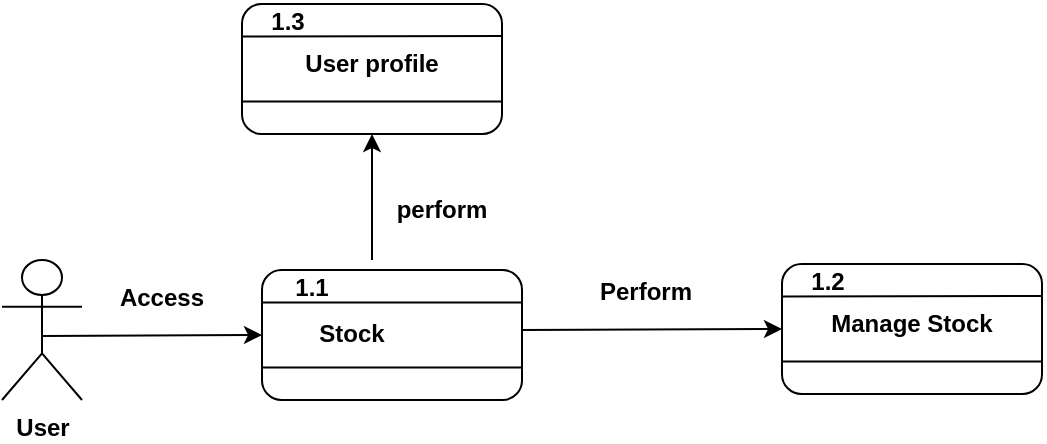 <mxfile version="20.3.0" type="device"><diagram id="sUgHEQyW1b2hfW-5Qa8A" name="Page-1"><mxGraphModel dx="868" dy="442" grid="1" gridSize="10" guides="1" tooltips="1" connect="1" arrows="1" fold="1" page="1" pageScale="1" pageWidth="850" pageHeight="1100" math="0" shadow="0"><root><mxCell id="0"/><mxCell id="1" parent="0"/><mxCell id="znTdzOMZUh60eW1wiyM2-5" value="&lt;b&gt;User&lt;/b&gt;" style="shape=umlActor;verticalLabelPosition=bottom;verticalAlign=top;html=1;outlineConnect=0;" parent="1" vertex="1"><mxGeometry x="120" y="210" width="40" height="70" as="geometry"/></mxCell><mxCell id="znTdzOMZUh60eW1wiyM2-10" value="" style="rounded=1;whiteSpace=wrap;html=1;" parent="1" vertex="1"><mxGeometry x="250" y="215" width="130" height="65" as="geometry"/></mxCell><mxCell id="znTdzOMZUh60eW1wiyM2-11" value="" style="endArrow=none;html=1;rounded=0;exitX=0;exitY=0.25;exitDx=0;exitDy=0;entryX=1;entryY=0.25;entryDx=0;entryDy=0;" parent="1" source="znTdzOMZUh60eW1wiyM2-10" target="znTdzOMZUh60eW1wiyM2-10" edge="1"><mxGeometry width="50" height="50" relative="1" as="geometry"><mxPoint x="380" y="260" as="sourcePoint"/><mxPoint x="350" y="230" as="targetPoint"/></mxGeometry></mxCell><mxCell id="znTdzOMZUh60eW1wiyM2-12" value="&lt;b&gt;1.1&lt;/b&gt;" style="text;html=1;strokeColor=none;fillColor=none;align=center;verticalAlign=middle;whiteSpace=wrap;rounded=0;" parent="1" vertex="1"><mxGeometry x="260" y="214" width="30" height="20" as="geometry"/></mxCell><mxCell id="znTdzOMZUh60eW1wiyM2-13" value="&lt;b&gt;Stock&lt;/b&gt;" style="text;html=1;strokeColor=none;fillColor=none;align=center;verticalAlign=middle;whiteSpace=wrap;rounded=0;" parent="1" vertex="1"><mxGeometry x="260" y="234" width="70" height="26" as="geometry"/></mxCell><mxCell id="znTdzOMZUh60eW1wiyM2-14" value="" style="endArrow=none;html=1;rounded=0;exitX=0;exitY=0.75;exitDx=0;exitDy=0;entryX=1;entryY=0.75;entryDx=0;entryDy=0;" parent="1" source="znTdzOMZUh60eW1wiyM2-10" target="znTdzOMZUh60eW1wiyM2-10" edge="1"><mxGeometry width="50" height="50" relative="1" as="geometry"><mxPoint x="380" y="260" as="sourcePoint"/><mxPoint x="430" y="210" as="targetPoint"/></mxGeometry></mxCell><mxCell id="znTdzOMZUh60eW1wiyM2-15" value="" style="rounded=1;whiteSpace=wrap;html=1;" parent="1" vertex="1"><mxGeometry x="510" y="212" width="130" height="65" as="geometry"/></mxCell><mxCell id="znTdzOMZUh60eW1wiyM2-16" value="&lt;b&gt;Manage Stock&lt;/b&gt;" style="text;html=1;strokeColor=none;fillColor=none;align=center;verticalAlign=middle;whiteSpace=wrap;rounded=0;" parent="1" vertex="1"><mxGeometry x="520" y="229" width="110" height="26" as="geometry"/></mxCell><mxCell id="znTdzOMZUh60eW1wiyM2-17" value="" style="endArrow=none;html=1;rounded=0;exitX=0;exitY=0.75;exitDx=0;exitDy=0;entryX=1;entryY=0.75;entryDx=0;entryDy=0;" parent="1" source="znTdzOMZUh60eW1wiyM2-15" target="znTdzOMZUh60eW1wiyM2-15" edge="1"><mxGeometry width="50" height="50" relative="1" as="geometry"><mxPoint x="640" y="255" as="sourcePoint"/><mxPoint x="690" y="205" as="targetPoint"/></mxGeometry></mxCell><mxCell id="znTdzOMZUh60eW1wiyM2-18" value="" style="endArrow=none;html=1;rounded=0;exitX=0;exitY=0.25;exitDx=0;exitDy=0;" parent="1" source="znTdzOMZUh60eW1wiyM2-15" edge="1"><mxGeometry width="50" height="50" relative="1" as="geometry"><mxPoint x="380" y="250" as="sourcePoint"/><mxPoint x="640" y="228" as="targetPoint"/></mxGeometry></mxCell><mxCell id="znTdzOMZUh60eW1wiyM2-19" value="&lt;b&gt;1.2&lt;/b&gt;" style="text;html=1;strokeColor=none;fillColor=none;align=center;verticalAlign=middle;whiteSpace=wrap;rounded=0;" parent="1" vertex="1"><mxGeometry x="513" y="210" width="40" height="21" as="geometry"/></mxCell><mxCell id="znTdzOMZUh60eW1wiyM2-20" value="" style="endArrow=classic;html=1;rounded=0;entryX=0;entryY=0.5;entryDx=0;entryDy=0;" parent="1" target="znTdzOMZUh60eW1wiyM2-10" edge="1"><mxGeometry width="50" height="50" relative="1" as="geometry"><mxPoint x="140" y="248" as="sourcePoint"/><mxPoint x="240" y="248" as="targetPoint"/></mxGeometry></mxCell><mxCell id="znTdzOMZUh60eW1wiyM2-21" value="&lt;b&gt;Access&lt;/b&gt;" style="text;html=1;strokeColor=none;fillColor=none;align=center;verticalAlign=middle;whiteSpace=wrap;rounded=0;" parent="1" vertex="1"><mxGeometry x="170" y="214" width="60" height="30" as="geometry"/></mxCell><mxCell id="znTdzOMZUh60eW1wiyM2-22" value="" style="endArrow=classic;html=1;rounded=0;entryX=0;entryY=0.5;entryDx=0;entryDy=0;" parent="1" target="znTdzOMZUh60eW1wiyM2-15" edge="1"><mxGeometry width="50" height="50" relative="1" as="geometry"><mxPoint x="380" y="245" as="sourcePoint"/><mxPoint x="430" y="200" as="targetPoint"/></mxGeometry></mxCell><mxCell id="znTdzOMZUh60eW1wiyM2-23" value="&lt;b&gt;Perform&lt;/b&gt;" style="text;html=1;strokeColor=none;fillColor=none;align=center;verticalAlign=middle;whiteSpace=wrap;rounded=0;" parent="1" vertex="1"><mxGeometry x="412" y="211" width="60" height="30" as="geometry"/></mxCell><mxCell id="znTdzOMZUh60eW1wiyM2-25" value="" style="rounded=1;whiteSpace=wrap;html=1;" parent="1" vertex="1"><mxGeometry x="240" y="82" width="130" height="65" as="geometry"/></mxCell><mxCell id="znTdzOMZUh60eW1wiyM2-26" value="&lt;b&gt;User profile&lt;/b&gt;" style="text;html=1;strokeColor=none;fillColor=none;align=center;verticalAlign=middle;whiteSpace=wrap;rounded=0;" parent="1" vertex="1"><mxGeometry x="250" y="99" width="110" height="26" as="geometry"/></mxCell><mxCell id="znTdzOMZUh60eW1wiyM2-27" value="" style="endArrow=none;html=1;rounded=0;exitX=0;exitY=0.75;exitDx=0;exitDy=0;entryX=1;entryY=0.75;entryDx=0;entryDy=0;" parent="1" source="znTdzOMZUh60eW1wiyM2-25" target="znTdzOMZUh60eW1wiyM2-25" edge="1"><mxGeometry width="50" height="50" relative="1" as="geometry"><mxPoint x="370" y="125" as="sourcePoint"/><mxPoint x="420" y="75" as="targetPoint"/></mxGeometry></mxCell><mxCell id="znTdzOMZUh60eW1wiyM2-28" value="" style="endArrow=none;html=1;rounded=0;exitX=0;exitY=0.25;exitDx=0;exitDy=0;" parent="1" source="znTdzOMZUh60eW1wiyM2-25" edge="1"><mxGeometry width="50" height="50" relative="1" as="geometry"><mxPoint x="110" y="120" as="sourcePoint"/><mxPoint x="370" y="98" as="targetPoint"/></mxGeometry></mxCell><mxCell id="znTdzOMZUh60eW1wiyM2-29" value="&lt;b&gt;1.3&lt;/b&gt;" style="text;html=1;strokeColor=none;fillColor=none;align=center;verticalAlign=middle;whiteSpace=wrap;rounded=0;" parent="1" vertex="1"><mxGeometry x="243" y="80" width="40" height="21" as="geometry"/></mxCell><mxCell id="znTdzOMZUh60eW1wiyM2-30" value="" style="endArrow=classic;html=1;rounded=0;entryX=0.5;entryY=1;entryDx=0;entryDy=0;" parent="1" target="znTdzOMZUh60eW1wiyM2-25" edge="1"><mxGeometry width="50" height="50" relative="1" as="geometry"><mxPoint x="305" y="210" as="sourcePoint"/><mxPoint x="430" y="200" as="targetPoint"/></mxGeometry></mxCell><mxCell id="znTdzOMZUh60eW1wiyM2-31" value="&lt;b&gt;perform&lt;/b&gt;" style="text;html=1;strokeColor=none;fillColor=none;align=center;verticalAlign=middle;whiteSpace=wrap;rounded=0;" parent="1" vertex="1"><mxGeometry x="310" y="170" width="60" height="30" as="geometry"/></mxCell></root></mxGraphModel></diagram></mxfile>